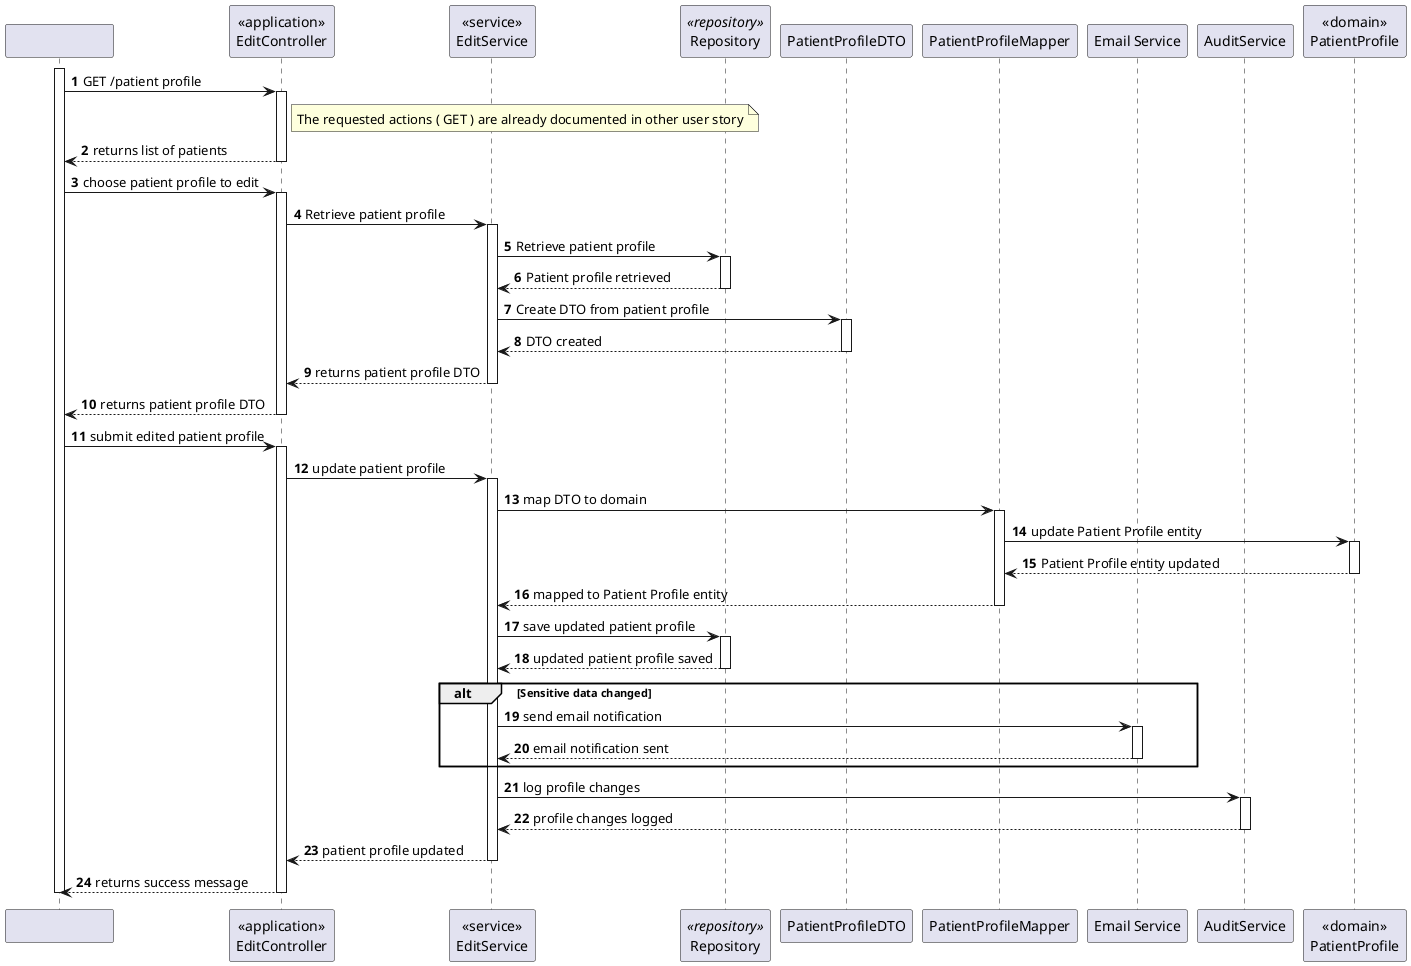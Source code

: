 ﻿@startuml
'https://plantuml.com/sequence-diagram

autonumber
participant "                          " as sys
participant "<<application>>\nEditController" as ctrl
participant "<<service>>\nEditService" as svc
participant "Repository" as repo <<repository>>
participant "PatientProfileDTO" as dto
participant "PatientProfileMapper" as mapper
participant "Email Service" as email
participant "AuditService" as audit
participant "<<domain>>\nPatientProfile" as profile

activate sys
sys -> ctrl: GET /patient profile

note right of ctrl
  The requested actions ( GET ) are already documented in other user story
end note

activate ctrl
ctrl --> sys : returns list of patients
deactivate ctrl

sys -> ctrl: choose patient profile to edit
activate ctrl

ctrl -> svc: Retrieve patient profile
activate svc

svc -> repo: Retrieve patient profile
activate repo
repo --> svc: Patient profile retrieved
deactivate repo

svc -> dto: Create DTO from patient profile
activate dto
dto --> svc: DTO created
deactivate dto

svc --> ctrl: returns patient profile DTO
deactivate svc
ctrl --> sys: returns patient profile DTO
deactivate ctrl

sys -> ctrl: submit edited patient profile
activate ctrl

ctrl -> svc: update patient profile
activate svc

svc -> mapper: map DTO to domain
activate mapper
mapper -> profile: update Patient Profile entity
activate profile
profile --> mapper: Patient Profile entity updated
deactivate profile
mapper --> svc: mapped to Patient Profile entity
deactivate mapper

svc -> repo: save updated patient profile
activate repo
repo --> svc: updated patient profile saved
deactivate repo

alt Sensitive data changed
  svc -> email: send email notification
  activate email
  email --> svc: email notification sent
  deactivate email
end

svc -> audit: log profile changes
activate audit
audit --> svc: profile changes logged
deactivate audit

svc --> ctrl: patient profile updated
deactivate svc
ctrl --> sys: returns success message
deactivate ctrl

deactivate sys
@enduml